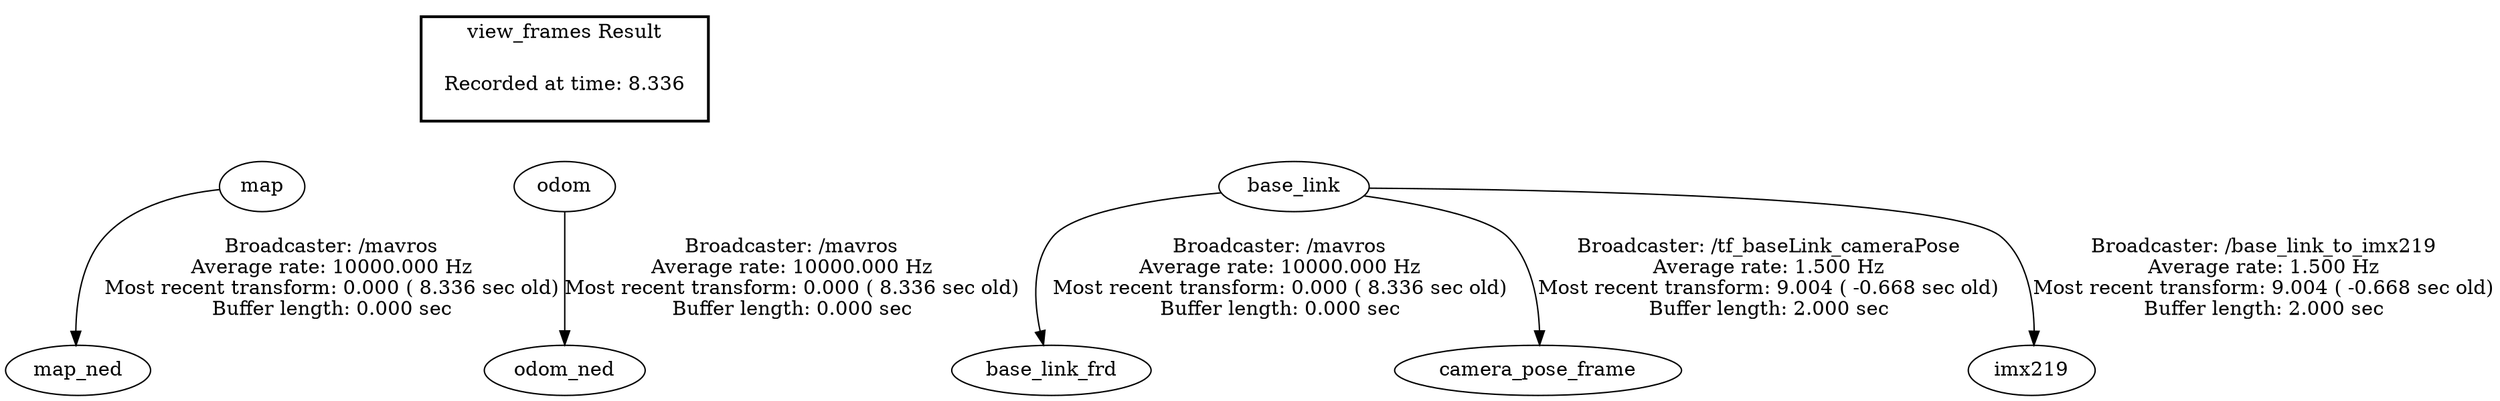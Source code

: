 digraph G {
"map" -> "map_ned"[label="Broadcaster: /mavros\nAverage rate: 10000.000 Hz\nMost recent transform: 0.000 ( 8.336 sec old)\nBuffer length: 0.000 sec\n"];
"odom" -> "odom_ned"[label="Broadcaster: /mavros\nAverage rate: 10000.000 Hz\nMost recent transform: 0.000 ( 8.336 sec old)\nBuffer length: 0.000 sec\n"];
"base_link" -> "base_link_frd"[label="Broadcaster: /mavros\nAverage rate: 10000.000 Hz\nMost recent transform: 0.000 ( 8.336 sec old)\nBuffer length: 0.000 sec\n"];
"base_link" -> "camera_pose_frame"[label="Broadcaster: /tf_baseLink_cameraPose\nAverage rate: 1.500 Hz\nMost recent transform: 9.004 ( -0.668 sec old)\nBuffer length: 2.000 sec\n"];
"base_link" -> "imx219"[label="Broadcaster: /base_link_to_imx219\nAverage rate: 1.500 Hz\nMost recent transform: 9.004 ( -0.668 sec old)\nBuffer length: 2.000 sec\n"];
edge [style=invis];
 subgraph cluster_legend { style=bold; color=black; label ="view_frames Result";
"Recorded at time: 8.336"[ shape=plaintext ] ;
 }->"map";
edge [style=invis];
 subgraph cluster_legend { style=bold; color=black; label ="view_frames Result";
"Recorded at time: 8.336"[ shape=plaintext ] ;
 }->"odom";
edge [style=invis];
 subgraph cluster_legend { style=bold; color=black; label ="view_frames Result";
"Recorded at time: 8.336"[ shape=plaintext ] ;
 }->"base_link";
}
